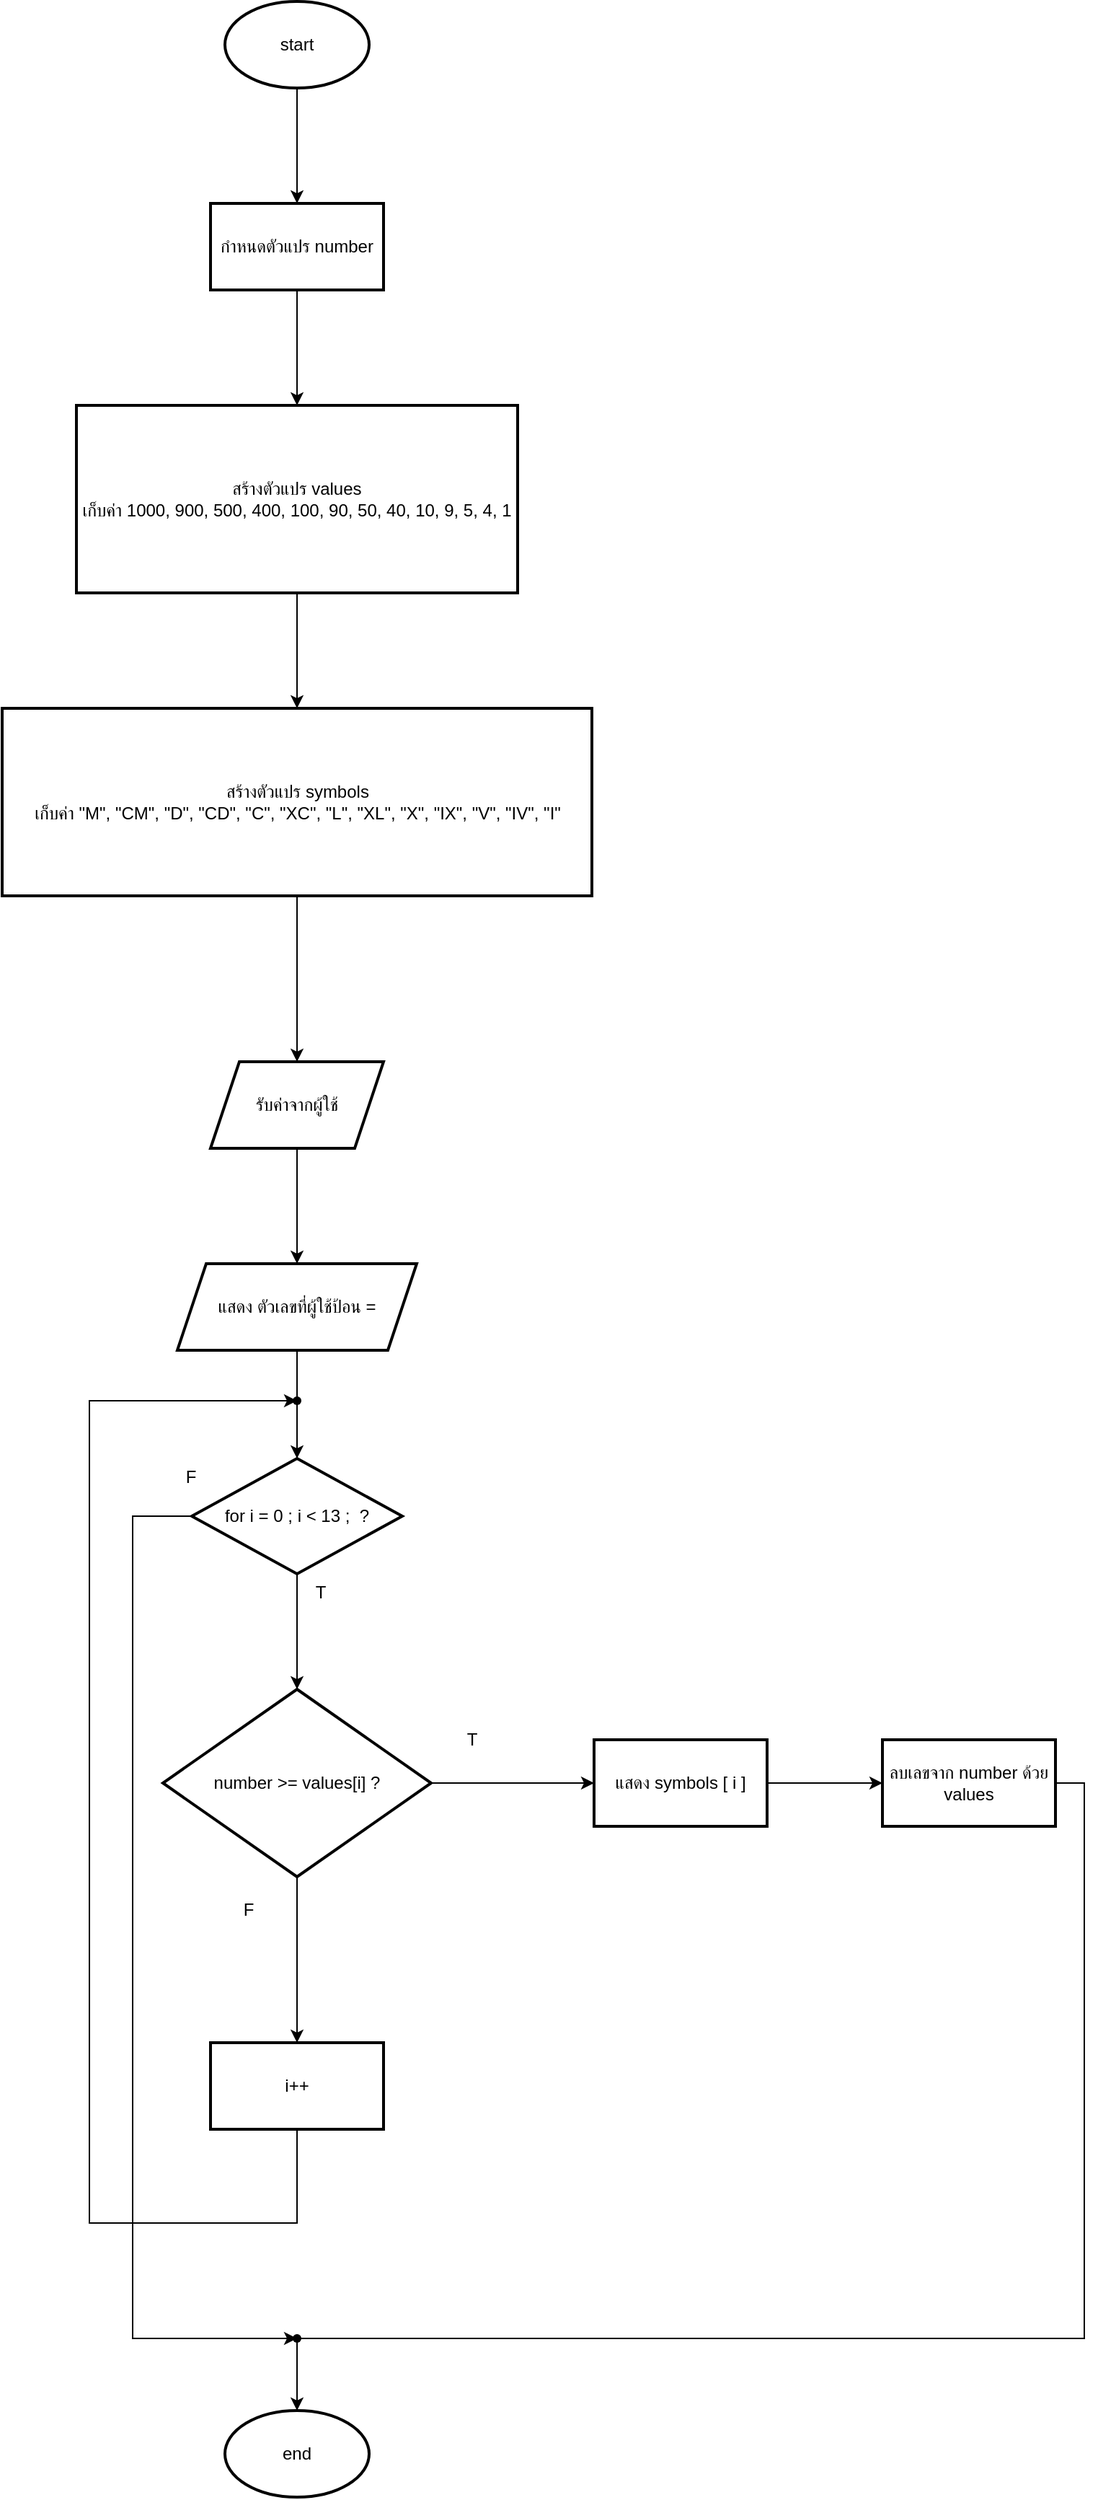<mxfile version="25.0.3">
  <diagram id="e_dyPWSWlGN5VMfcYl_s" name="หน้า-1">
    <mxGraphModel dx="1034" dy="446" grid="1" gridSize="10" guides="1" tooltips="1" connect="1" arrows="1" fold="1" page="1" pageScale="1" pageWidth="827" pageHeight="1169" math="0" shadow="0">
      <root>
        <mxCell id="0" />
        <mxCell id="1" parent="0" />
        <mxCell id="8AxD1dq-nOSLdEXgPVUB-3" value="" style="edgeStyle=orthogonalEdgeStyle;rounded=0;orthogonalLoop=1;jettySize=auto;html=1;" edge="1" parent="1" source="8AxD1dq-nOSLdEXgPVUB-1" target="8AxD1dq-nOSLdEXgPVUB-2">
          <mxGeometry relative="1" as="geometry" />
        </mxCell>
        <mxCell id="8AxD1dq-nOSLdEXgPVUB-1" value="start" style="strokeWidth=2;html=1;shape=mxgraph.flowchart.start_1;whiteSpace=wrap;" vertex="1" parent="1">
          <mxGeometry x="364" y="60" width="100" height="60" as="geometry" />
        </mxCell>
        <mxCell id="8AxD1dq-nOSLdEXgPVUB-5" value="" style="edgeStyle=orthogonalEdgeStyle;rounded=0;orthogonalLoop=1;jettySize=auto;html=1;" edge="1" parent="1" source="8AxD1dq-nOSLdEXgPVUB-2" target="8AxD1dq-nOSLdEXgPVUB-4">
          <mxGeometry relative="1" as="geometry" />
        </mxCell>
        <mxCell id="8AxD1dq-nOSLdEXgPVUB-2" value="กำหนดตัวแปร number" style="whiteSpace=wrap;html=1;strokeWidth=2;" vertex="1" parent="1">
          <mxGeometry x="354" y="200" width="120" height="60" as="geometry" />
        </mxCell>
        <mxCell id="8AxD1dq-nOSLdEXgPVUB-7" value="" style="edgeStyle=orthogonalEdgeStyle;rounded=0;orthogonalLoop=1;jettySize=auto;html=1;" edge="1" parent="1" source="8AxD1dq-nOSLdEXgPVUB-4" target="8AxD1dq-nOSLdEXgPVUB-6">
          <mxGeometry relative="1" as="geometry" />
        </mxCell>
        <mxCell id="8AxD1dq-nOSLdEXgPVUB-4" value="สร้างตัวแปร values&lt;div&gt;เก็บค่า 1000, 900, 500, 400, 100, 90, 50, 40, 10, 9, 5, 4, 1&lt;/div&gt;" style="whiteSpace=wrap;html=1;strokeWidth=2;" vertex="1" parent="1">
          <mxGeometry x="261" y="340" width="306" height="130" as="geometry" />
        </mxCell>
        <mxCell id="8AxD1dq-nOSLdEXgPVUB-11" value="" style="edgeStyle=orthogonalEdgeStyle;rounded=0;orthogonalLoop=1;jettySize=auto;html=1;" edge="1" parent="1" source="8AxD1dq-nOSLdEXgPVUB-6" target="8AxD1dq-nOSLdEXgPVUB-10">
          <mxGeometry relative="1" as="geometry" />
        </mxCell>
        <mxCell id="8AxD1dq-nOSLdEXgPVUB-6" value="สร้างตัวแปร symbols&lt;div&gt;เก็บค่า&amp;nbsp;&quot;M&quot;, &quot;CM&quot;, &quot;D&quot;, &quot;CD&quot;, &quot;C&quot;, &quot;XC&quot;, &quot;L&quot;, &quot;XL&quot;, &quot;X&quot;, &quot;IX&quot;, &quot;V&quot;, &quot;IV&quot;, &quot;I&quot;&lt;/div&gt;" style="whiteSpace=wrap;html=1;strokeWidth=2;" vertex="1" parent="1">
          <mxGeometry x="209.5" y="550" width="409" height="130" as="geometry" />
        </mxCell>
        <mxCell id="8AxD1dq-nOSLdEXgPVUB-13" value="" style="edgeStyle=orthogonalEdgeStyle;rounded=0;orthogonalLoop=1;jettySize=auto;html=1;" edge="1" parent="1" source="8AxD1dq-nOSLdEXgPVUB-10" target="8AxD1dq-nOSLdEXgPVUB-12">
          <mxGeometry relative="1" as="geometry" />
        </mxCell>
        <mxCell id="8AxD1dq-nOSLdEXgPVUB-10" value="รับค่าจากผู้ใช้" style="shape=parallelogram;perimeter=parallelogramPerimeter;whiteSpace=wrap;html=1;fixedSize=1;strokeWidth=2;" vertex="1" parent="1">
          <mxGeometry x="354" y="795" width="120" height="60" as="geometry" />
        </mxCell>
        <mxCell id="8AxD1dq-nOSLdEXgPVUB-15" value="" style="edgeStyle=orthogonalEdgeStyle;rounded=0;orthogonalLoop=1;jettySize=auto;html=1;" edge="1" parent="1" source="8AxD1dq-nOSLdEXgPVUB-12" target="8AxD1dq-nOSLdEXgPVUB-14">
          <mxGeometry relative="1" as="geometry" />
        </mxCell>
        <mxCell id="8AxD1dq-nOSLdEXgPVUB-12" value="แสดง ตัวเลขที่ผู้ใช้ป้อน =" style="shape=parallelogram;perimeter=parallelogramPerimeter;whiteSpace=wrap;html=1;fixedSize=1;strokeWidth=2;" vertex="1" parent="1">
          <mxGeometry x="331" y="935" width="166" height="60" as="geometry" />
        </mxCell>
        <mxCell id="8AxD1dq-nOSLdEXgPVUB-19" value="" style="edgeStyle=orthogonalEdgeStyle;rounded=0;orthogonalLoop=1;jettySize=auto;html=1;" edge="1" parent="1" source="8AxD1dq-nOSLdEXgPVUB-14" target="8AxD1dq-nOSLdEXgPVUB-18">
          <mxGeometry relative="1" as="geometry" />
        </mxCell>
        <mxCell id="8AxD1dq-nOSLdEXgPVUB-28" style="edgeStyle=orthogonalEdgeStyle;rounded=0;orthogonalLoop=1;jettySize=auto;html=1;exitX=0;exitY=0.5;exitDx=0;exitDy=0;entryX=0.05;entryY=0.25;entryDx=0;entryDy=0;entryPerimeter=0;" edge="1" parent="1" source="8AxD1dq-nOSLdEXgPVUB-14" target="8AxD1dq-nOSLdEXgPVUB-29">
          <mxGeometry relative="1" as="geometry">
            <mxPoint x="160" y="1670" as="targetPoint" />
            <Array as="points">
              <mxPoint x="300" y="1110" />
              <mxPoint x="300" y="1680" />
            </Array>
          </mxGeometry>
        </mxCell>
        <mxCell id="8AxD1dq-nOSLdEXgPVUB-14" value="for i = 0 ; i &amp;lt; 13 ;&amp;nbsp; ?" style="rhombus;whiteSpace=wrap;html=1;strokeWidth=2;" vertex="1" parent="1">
          <mxGeometry x="341" y="1070" width="146" height="80" as="geometry" />
        </mxCell>
        <mxCell id="8AxD1dq-nOSLdEXgPVUB-21" value="" style="edgeStyle=orthogonalEdgeStyle;rounded=0;orthogonalLoop=1;jettySize=auto;html=1;" edge="1" parent="1" source="8AxD1dq-nOSLdEXgPVUB-18" target="8AxD1dq-nOSLdEXgPVUB-20">
          <mxGeometry relative="1" as="geometry" />
        </mxCell>
        <mxCell id="8AxD1dq-nOSLdEXgPVUB-27" value="" style="edgeStyle=orthogonalEdgeStyle;rounded=0;orthogonalLoop=1;jettySize=auto;html=1;" edge="1" parent="1" source="8AxD1dq-nOSLdEXgPVUB-18" target="8AxD1dq-nOSLdEXgPVUB-26">
          <mxGeometry relative="1" as="geometry" />
        </mxCell>
        <mxCell id="8AxD1dq-nOSLdEXgPVUB-18" value="&lt;br&gt;number &amp;gt;= values[i] ?&lt;div&gt;&lt;br/&gt;&lt;/div&gt;" style="rhombus;whiteSpace=wrap;html=1;strokeWidth=2;" vertex="1" parent="1">
          <mxGeometry x="321" y="1230" width="186" height="130" as="geometry" />
        </mxCell>
        <mxCell id="8AxD1dq-nOSLdEXgPVUB-23" value="" style="edgeStyle=orthogonalEdgeStyle;rounded=0;orthogonalLoop=1;jettySize=auto;html=1;" edge="1" parent="1" source="8AxD1dq-nOSLdEXgPVUB-20" target="8AxD1dq-nOSLdEXgPVUB-22">
          <mxGeometry relative="1" as="geometry" />
        </mxCell>
        <mxCell id="8AxD1dq-nOSLdEXgPVUB-20" value="แสดง symbols [ i ]" style="whiteSpace=wrap;html=1;strokeWidth=2;" vertex="1" parent="1">
          <mxGeometry x="620" y="1265" width="120" height="60" as="geometry" />
        </mxCell>
        <mxCell id="8AxD1dq-nOSLdEXgPVUB-25" style="edgeStyle=orthogonalEdgeStyle;rounded=0;orthogonalLoop=1;jettySize=auto;html=1;exitX=1;exitY=0.5;exitDx=0;exitDy=0;" edge="1" parent="1" source="8AxD1dq-nOSLdEXgPVUB-22" target="8AxD1dq-nOSLdEXgPVUB-24">
          <mxGeometry relative="1" as="geometry">
            <Array as="points">
              <mxPoint x="960" y="1295" />
              <mxPoint x="960" y="1680" />
              <mxPoint x="414" y="1680" />
            </Array>
          </mxGeometry>
        </mxCell>
        <mxCell id="8AxD1dq-nOSLdEXgPVUB-22" value="ลบเลขจาก number ด้วย values" style="whiteSpace=wrap;html=1;strokeWidth=2;" vertex="1" parent="1">
          <mxGeometry x="820" y="1265" width="120" height="60" as="geometry" />
        </mxCell>
        <mxCell id="8AxD1dq-nOSLdEXgPVUB-24" value="end" style="strokeWidth=2;html=1;shape=mxgraph.flowchart.start_1;whiteSpace=wrap;" vertex="1" parent="1">
          <mxGeometry x="364" y="1730" width="100" height="60" as="geometry" />
        </mxCell>
        <mxCell id="8AxD1dq-nOSLdEXgPVUB-26" value="i++" style="whiteSpace=wrap;html=1;strokeWidth=2;" vertex="1" parent="1">
          <mxGeometry x="354" y="1475" width="120" height="60" as="geometry" />
        </mxCell>
        <mxCell id="8AxD1dq-nOSLdEXgPVUB-29" value="" style="shape=waypoint;sketch=0;fillStyle=solid;size=6;pointerEvents=1;points=[];fillColor=none;resizable=0;rotatable=0;perimeter=centerPerimeter;snapToPoint=1;" vertex="1" parent="1">
          <mxGeometry x="404" y="1670" width="20" height="20" as="geometry" />
        </mxCell>
        <mxCell id="8AxD1dq-nOSLdEXgPVUB-30" value="" style="shape=waypoint;sketch=0;fillStyle=solid;size=6;pointerEvents=1;points=[];fillColor=none;resizable=0;rotatable=0;perimeter=centerPerimeter;snapToPoint=1;" vertex="1" parent="1">
          <mxGeometry x="404" y="1020" width="20" height="20" as="geometry" />
        </mxCell>
        <mxCell id="8AxD1dq-nOSLdEXgPVUB-31" style="edgeStyle=orthogonalEdgeStyle;rounded=0;orthogonalLoop=1;jettySize=auto;html=1;exitX=0.5;exitY=1;exitDx=0;exitDy=0;entryX=-0.05;entryY=0;entryDx=0;entryDy=0;entryPerimeter=0;" edge="1" parent="1" source="8AxD1dq-nOSLdEXgPVUB-26" target="8AxD1dq-nOSLdEXgPVUB-30">
          <mxGeometry relative="1" as="geometry">
            <Array as="points">
              <mxPoint x="414" y="1600" />
              <mxPoint x="270" y="1600" />
              <mxPoint x="270" y="1030" />
            </Array>
          </mxGeometry>
        </mxCell>
        <mxCell id="8AxD1dq-nOSLdEXgPVUB-33" value="T" style="text;html=1;align=center;verticalAlign=middle;resizable=0;points=[];autosize=1;strokeColor=none;fillColor=none;" vertex="1" parent="1">
          <mxGeometry x="520" y="1250" width="30" height="30" as="geometry" />
        </mxCell>
        <mxCell id="8AxD1dq-nOSLdEXgPVUB-34" value="F" style="text;html=1;align=center;verticalAlign=middle;resizable=0;points=[];autosize=1;strokeColor=none;fillColor=none;" vertex="1" parent="1">
          <mxGeometry x="365" y="1368" width="30" height="30" as="geometry" />
        </mxCell>
        <mxCell id="8AxD1dq-nOSLdEXgPVUB-35" value="T" style="text;html=1;align=center;verticalAlign=middle;resizable=0;points=[];autosize=1;strokeColor=none;fillColor=none;" vertex="1" parent="1">
          <mxGeometry x="415" y="1148" width="30" height="30" as="geometry" />
        </mxCell>
        <mxCell id="8AxD1dq-nOSLdEXgPVUB-36" value="F" style="text;html=1;align=center;verticalAlign=middle;resizable=0;points=[];autosize=1;strokeColor=none;fillColor=none;" vertex="1" parent="1">
          <mxGeometry x="325" y="1068" width="30" height="30" as="geometry" />
        </mxCell>
      </root>
    </mxGraphModel>
  </diagram>
</mxfile>
